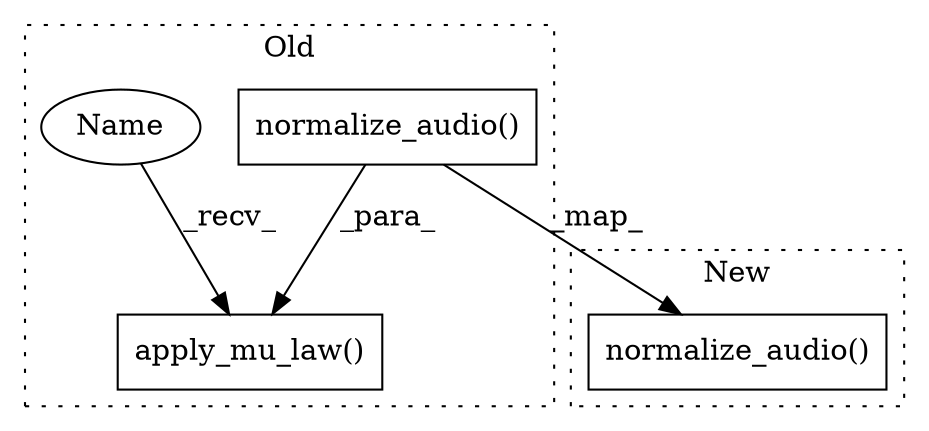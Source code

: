 digraph G {
subgraph cluster0 {
1 [label="normalize_audio()" a="75" s="5709,5735" l="21,1" shape="box"];
3 [label="apply_mu_law()" a="75" s="5678,5737" l="18,1" shape="box"];
4 [label="Name" a="87" s="5678" l="4" shape="ellipse"];
label = "Old";
style="dotted";
}
subgraph cluster1 {
2 [label="normalize_audio()" a="75" s="5750,5776" l="21,1" shape="box"];
label = "New";
style="dotted";
}
1 -> 2 [label="_map_"];
1 -> 3 [label="_para_"];
4 -> 3 [label="_recv_"];
}